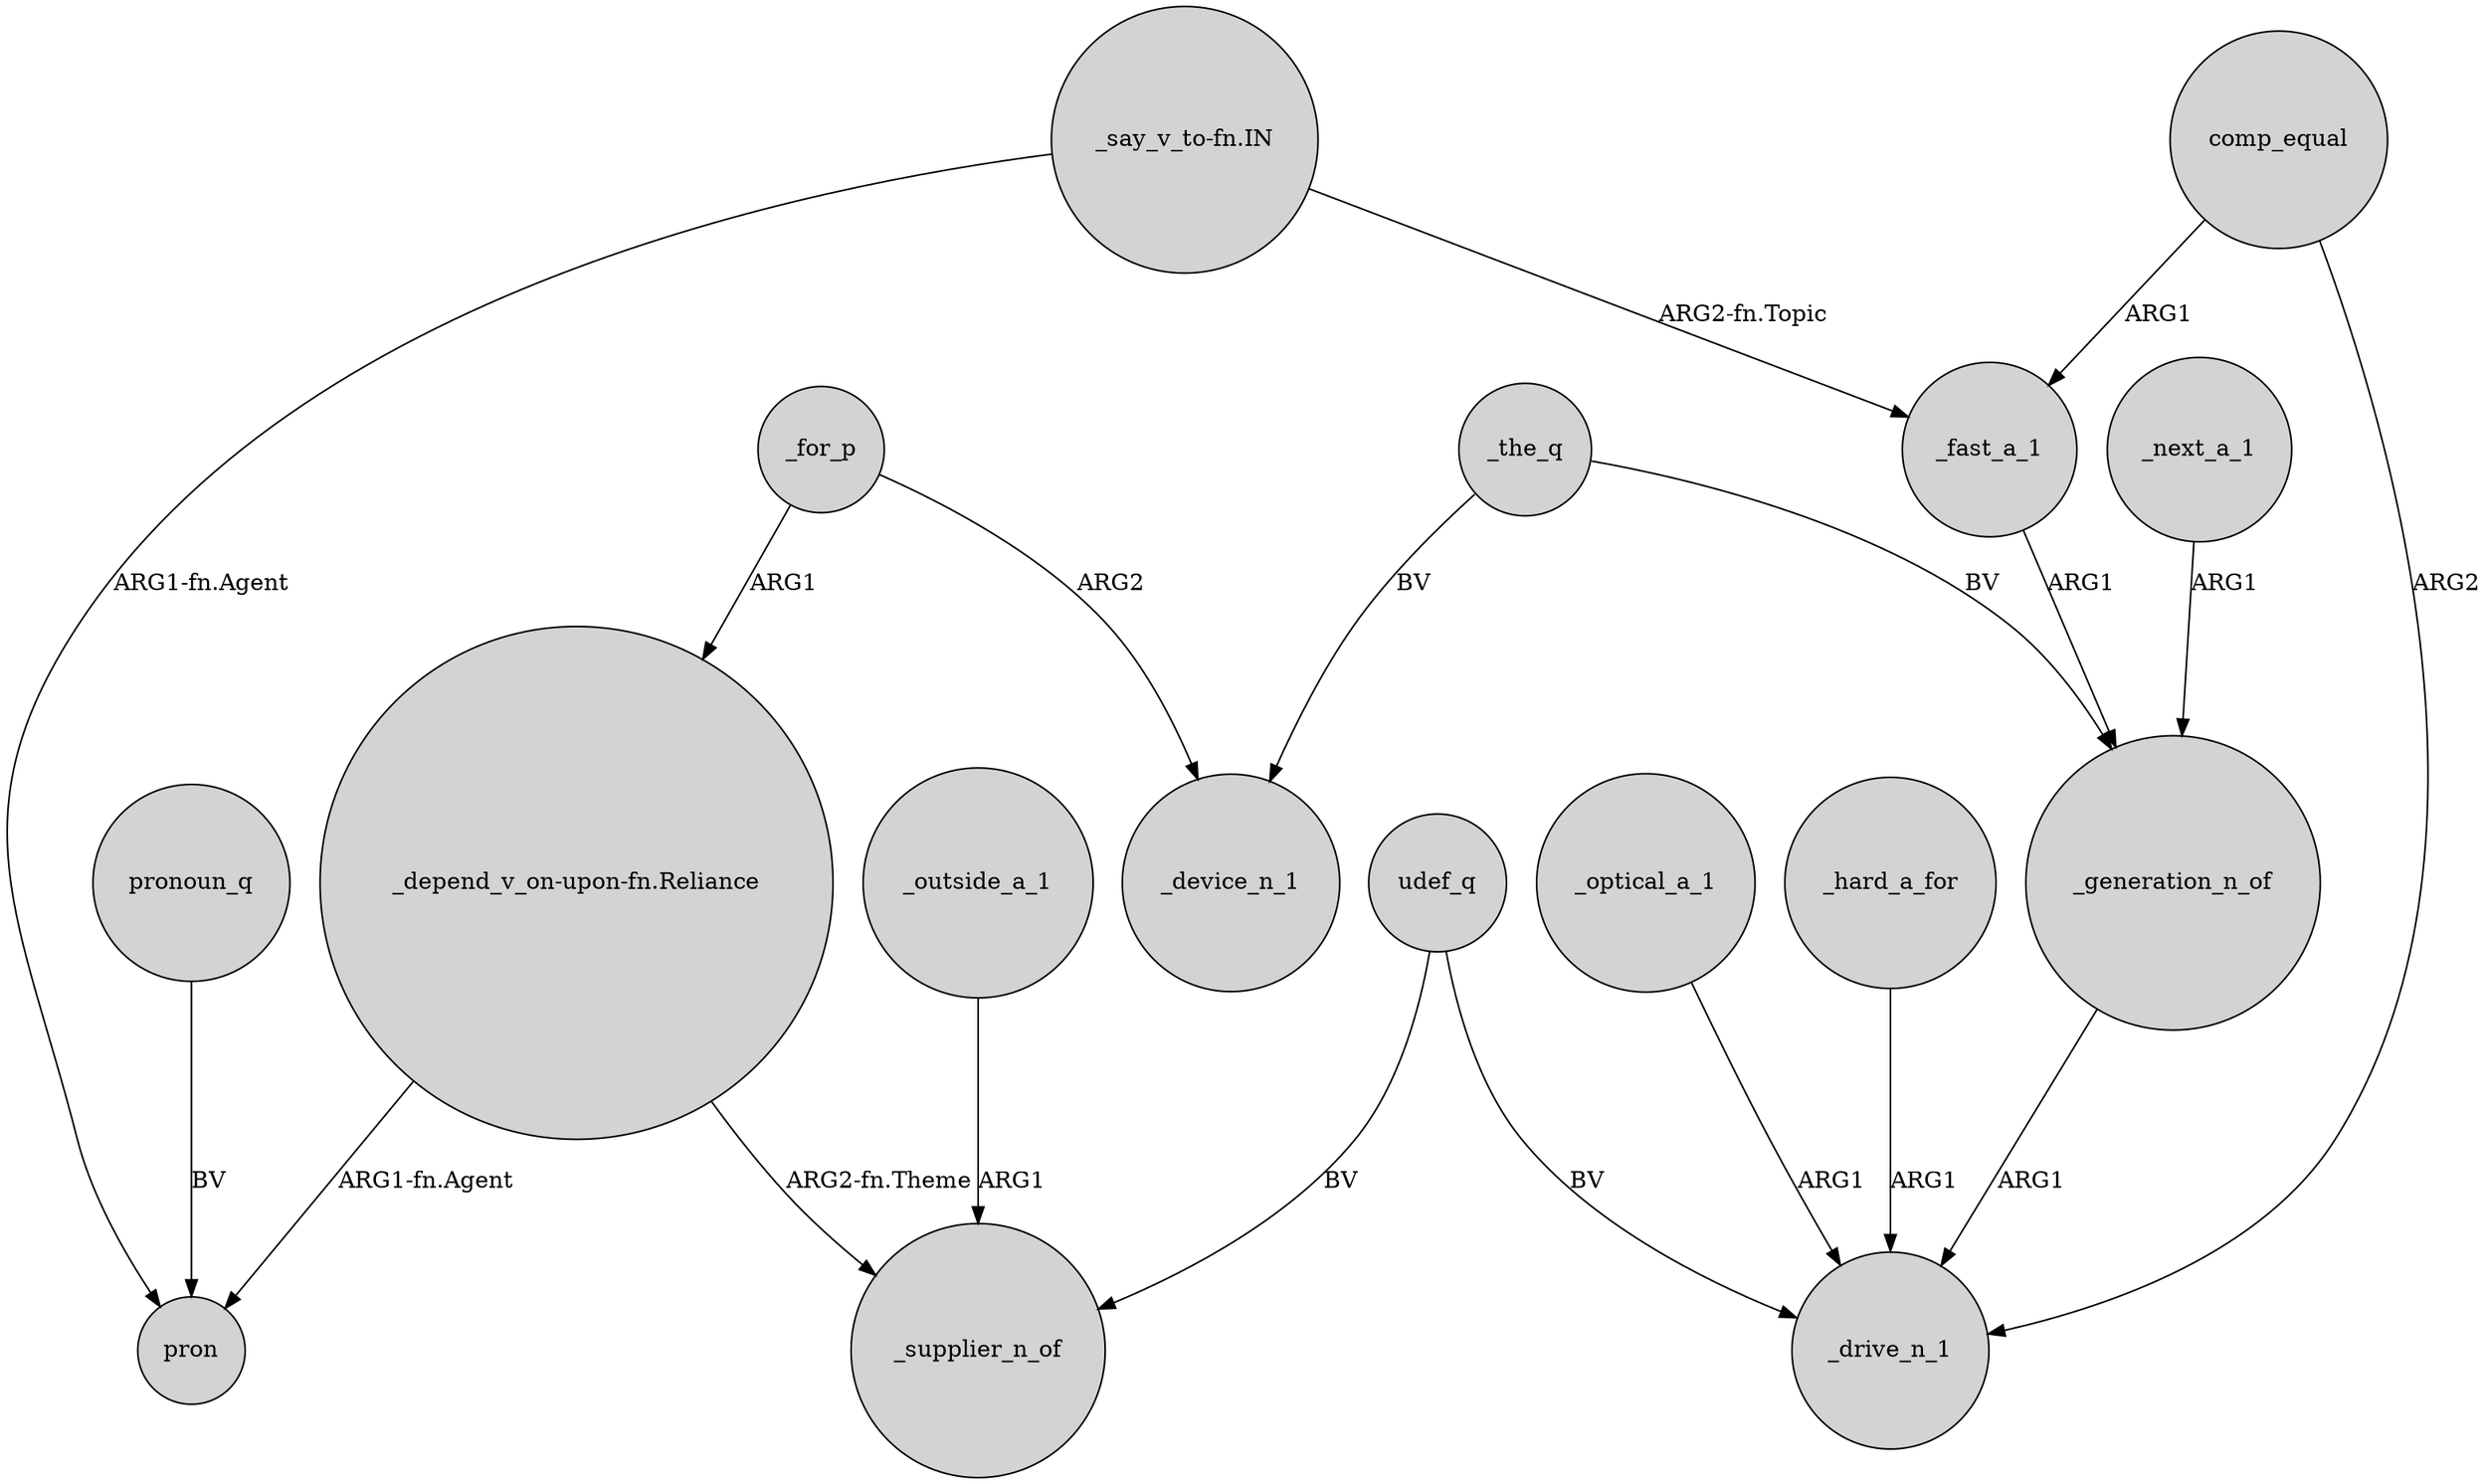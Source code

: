 digraph {
	node [shape=circle style=filled]
	_for_p -> "_depend_v_on-upon-fn.Reliance" [label=ARG1]
	_optical_a_1 -> _drive_n_1 [label=ARG1]
	_outside_a_1 -> _supplier_n_of [label=ARG1]
	"_depend_v_on-upon-fn.Reliance" -> _supplier_n_of [label="ARG2-fn.Theme"]
	_next_a_1 -> _generation_n_of [label=ARG1]
	_hard_a_for -> _drive_n_1 [label=ARG1]
	_generation_n_of -> _drive_n_1 [label=ARG1]
	_fast_a_1 -> _generation_n_of [label=ARG1]
	udef_q -> _drive_n_1 [label=BV]
	pronoun_q -> pron [label=BV]
	"_say_v_to-fn.IN" -> _fast_a_1 [label="ARG2-fn.Topic"]
	comp_equal -> _fast_a_1 [label=ARG1]
	"_depend_v_on-upon-fn.Reliance" -> pron [label="ARG1-fn.Agent"]
	"_say_v_to-fn.IN" -> pron [label="ARG1-fn.Agent"]
	_for_p -> _device_n_1 [label=ARG2]
	_the_q -> _generation_n_of [label=BV]
	comp_equal -> _drive_n_1 [label=ARG2]
	udef_q -> _supplier_n_of [label=BV]
	_the_q -> _device_n_1 [label=BV]
}
